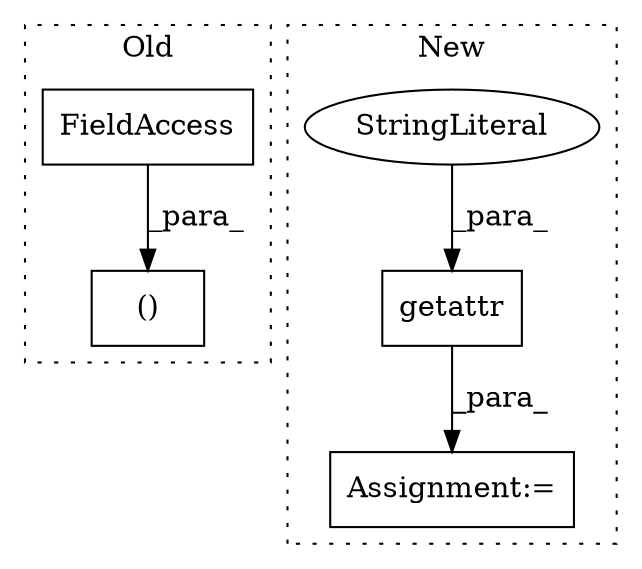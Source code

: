 digraph G {
subgraph cluster0 {
1 [label="()" a="106" s="2125" l="50" shape="box"];
4 [label="FieldAccess" a="22" s="2125" l="33" shape="box"];
label = "Old";
style="dotted";
}
subgraph cluster1 {
2 [label="getattr" a="32" s="2090,2122" l="8,1" shape="box"];
3 [label="Assignment:=" a="7" s="2089" l="1" shape="box"];
5 [label="StringLiteral" a="45" s="2115" l="7" shape="ellipse"];
label = "New";
style="dotted";
}
2 -> 3 [label="_para_"];
4 -> 1 [label="_para_"];
5 -> 2 [label="_para_"];
}